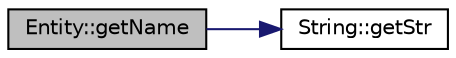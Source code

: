 digraph "Entity::getName"
{
 // INTERACTIVE_SVG=YES
 // LATEX_PDF_SIZE
  edge [fontname="Helvetica",fontsize="10",labelfontname="Helvetica",labelfontsize="10"];
  node [fontname="Helvetica",fontsize="10",shape=record];
  rankdir="LR";
  Node1 [label="Entity::getName",height=0.2,width=0.4,color="black", fillcolor="grey75", style="filled", fontcolor="black",tooltip="Gets Entity's name."];
  Node1 -> Node2 [color="midnightblue",fontsize="10",style="solid"];
  Node2 [label="String::getStr",height=0.2,width=0.4,color="black", fillcolor="white", style="filled",URL="$class_string.html#a9bd764caa857cd20c6d9c720f737982b",tooltip="Return the content of the String."];
}
